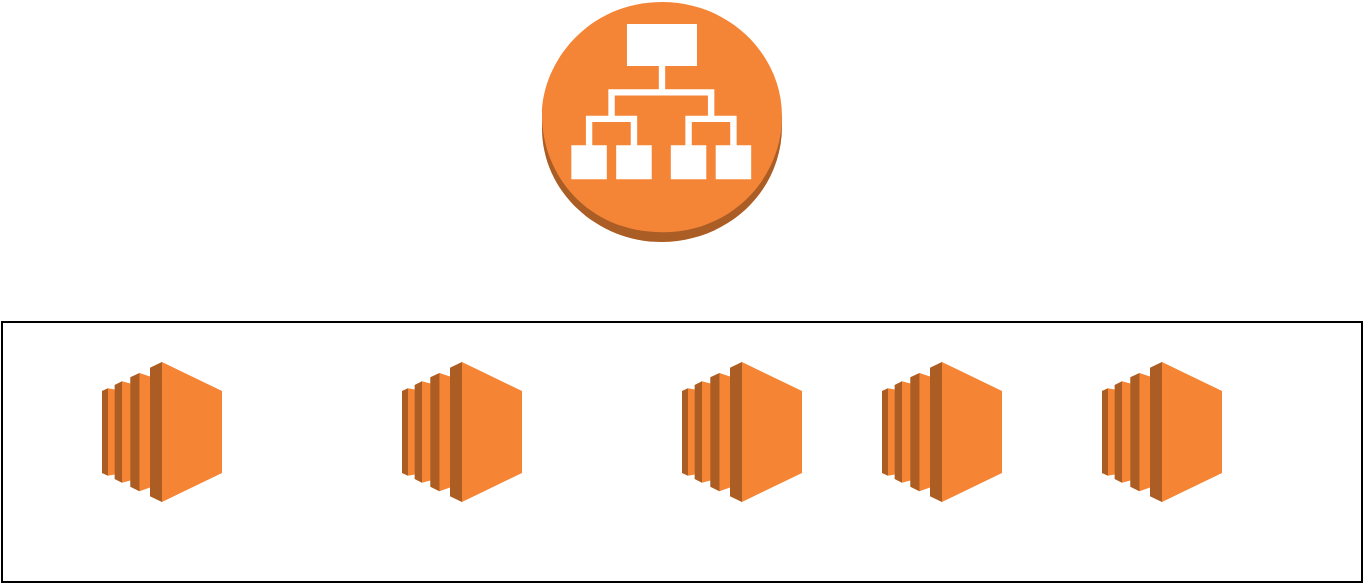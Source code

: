 <mxfile version="13.6.2" type="github">
  <diagram name="Page-1" id="e7e014a7-5840-1c2e-5031-d8a46d1fe8dd">
    <mxGraphModel dx="1240" dy="689" grid="1" gridSize="10" guides="1" tooltips="1" connect="1" arrows="1" fold="1" page="1" pageScale="1" pageWidth="1169" pageHeight="826" background="#ffffff" math="0" shadow="0">
      <root>
        <mxCell id="0" />
        <mxCell id="1" parent="0" />
        <mxCell id="EXjVKU_e0Ygh4XonD-A8-47" value="" style="rounded=0;whiteSpace=wrap;html=1;" vertex="1" parent="1">
          <mxGeometry x="160" y="180" width="680" height="130" as="geometry" />
        </mxCell>
        <mxCell id="EXjVKU_e0Ygh4XonD-A8-41" value="" style="outlineConnect=0;dashed=0;verticalLabelPosition=bottom;verticalAlign=top;align=center;html=1;shape=mxgraph.aws3.application_load_balancer;fillColor=#F58536;gradientColor=none;" vertex="1" parent="1">
          <mxGeometry x="430" y="20" width="120" height="120" as="geometry" />
        </mxCell>
        <mxCell id="EXjVKU_e0Ygh4XonD-A8-42" value="" style="outlineConnect=0;dashed=0;verticalLabelPosition=bottom;verticalAlign=top;align=center;html=1;shape=mxgraph.aws3.ec2;fillColor=#F58534;gradientColor=none;" vertex="1" parent="1">
          <mxGeometry x="210" y="200" width="60" height="70" as="geometry" />
        </mxCell>
        <mxCell id="EXjVKU_e0Ygh4XonD-A8-43" value="" style="outlineConnect=0;dashed=0;verticalLabelPosition=bottom;verticalAlign=top;align=center;html=1;shape=mxgraph.aws3.ec2;fillColor=#F58534;gradientColor=none;" vertex="1" parent="1">
          <mxGeometry x="360" y="200" width="60" height="70" as="geometry" />
        </mxCell>
        <mxCell id="EXjVKU_e0Ygh4XonD-A8-44" value="" style="outlineConnect=0;dashed=0;verticalLabelPosition=bottom;verticalAlign=top;align=center;html=1;shape=mxgraph.aws3.ec2;fillColor=#F58534;gradientColor=none;" vertex="1" parent="1">
          <mxGeometry x="500" y="200" width="60" height="70" as="geometry" />
        </mxCell>
        <mxCell id="EXjVKU_e0Ygh4XonD-A8-45" value="" style="outlineConnect=0;dashed=0;verticalLabelPosition=bottom;verticalAlign=top;align=center;html=1;shape=mxgraph.aws3.ec2;fillColor=#F58534;gradientColor=none;" vertex="1" parent="1">
          <mxGeometry x="600" y="200" width="60" height="70" as="geometry" />
        </mxCell>
        <mxCell id="EXjVKU_e0Ygh4XonD-A8-46" value="" style="outlineConnect=0;dashed=0;verticalLabelPosition=bottom;verticalAlign=top;align=center;html=1;shape=mxgraph.aws3.ec2;fillColor=#F58534;gradientColor=none;" vertex="1" parent="1">
          <mxGeometry x="710" y="200" width="60" height="70" as="geometry" />
        </mxCell>
      </root>
    </mxGraphModel>
  </diagram>
</mxfile>
